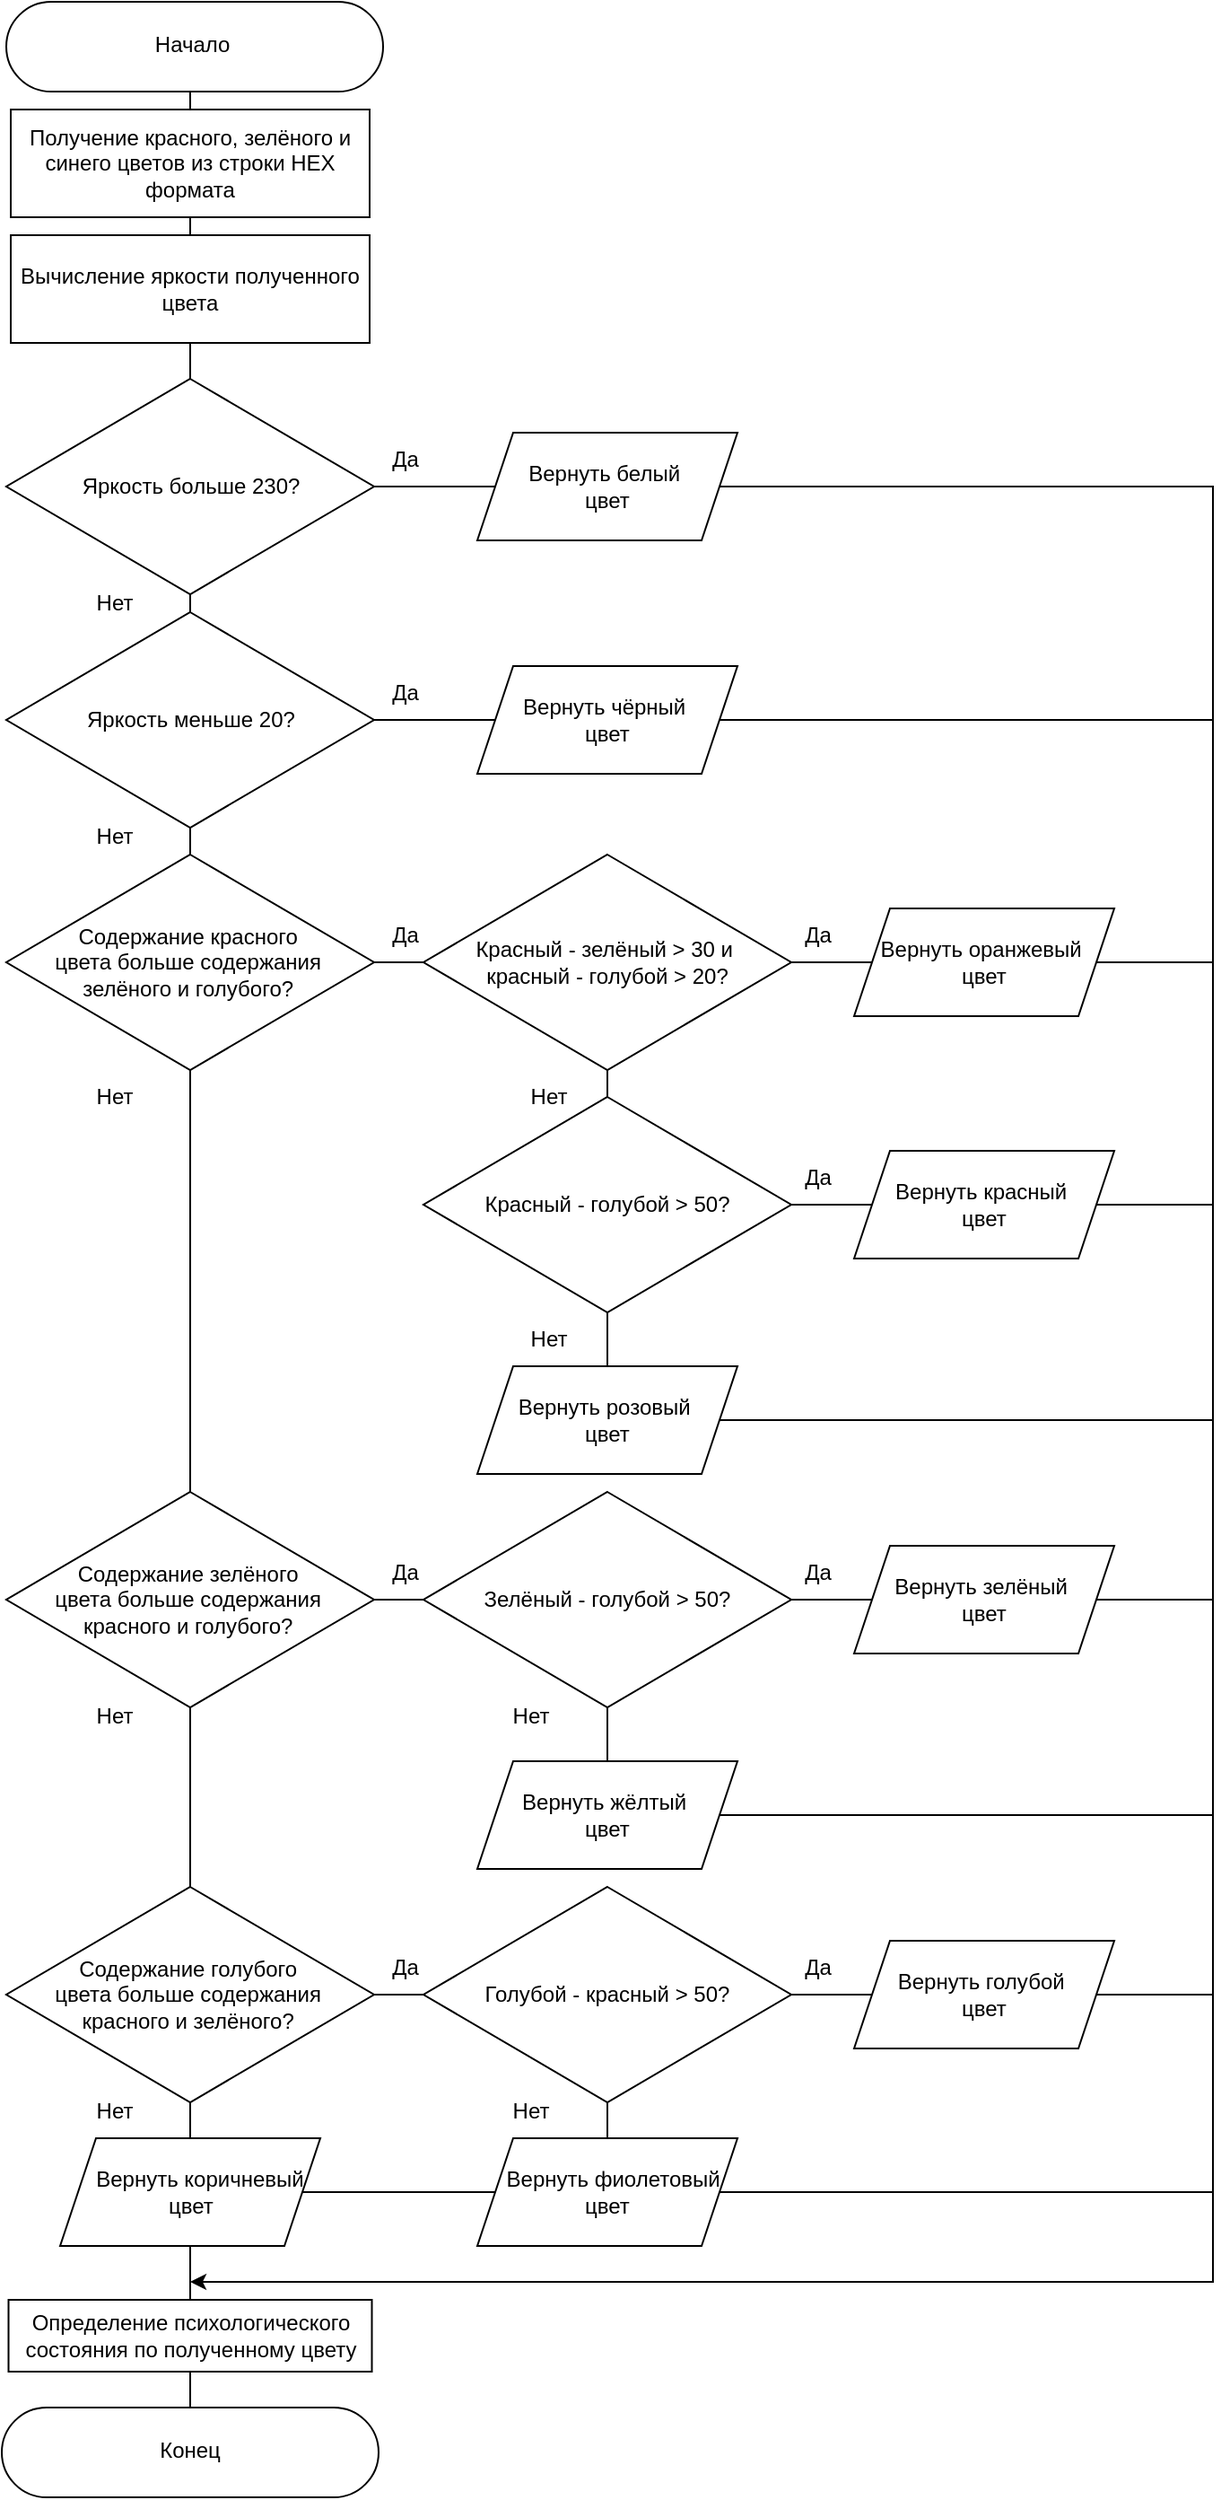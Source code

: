 <mxfile version="24.4.0" type="device">
  <diagram id="C5RBs43oDa-KdzZeNtuy" name="Page-1">
    <mxGraphModel dx="1661" dy="868" grid="1" gridSize="10" guides="1" tooltips="1" connect="1" arrows="1" fold="1" page="1" pageScale="1" pageWidth="827" pageHeight="1169" math="0" shadow="0">
      <root>
        <mxCell id="WIyWlLk6GJQsqaUBKTNV-0" />
        <mxCell id="WIyWlLk6GJQsqaUBKTNV-1" parent="WIyWlLk6GJQsqaUBKTNV-0" />
        <mxCell id="u6XI-dJovtT7sG6YAIfk-0" value="Получение красного, зелёного и синего цветов из строки HEX формата" style="rounded=0;whiteSpace=wrap;html=1;" parent="WIyWlLk6GJQsqaUBKTNV-1" vertex="1">
          <mxGeometry x="80" y="70" width="200" height="60" as="geometry" />
        </mxCell>
        <mxCell id="u6XI-dJovtT7sG6YAIfk-1" value="Вычисление яркости полученного цвета" style="rounded=0;whiteSpace=wrap;html=1;" parent="WIyWlLk6GJQsqaUBKTNV-1" vertex="1">
          <mxGeometry x="80" y="140" width="200" height="60" as="geometry" />
        </mxCell>
        <mxCell id="u6XI-dJovtT7sG6YAIfk-3" value="Вернуть белый&amp;nbsp;&lt;div&gt;цвет&lt;/div&gt;" style="shape=parallelogram;perimeter=parallelogramPerimeter;whiteSpace=wrap;html=1;fixedSize=1;" parent="WIyWlLk6GJQsqaUBKTNV-1" vertex="1">
          <mxGeometry x="340" y="250" width="145" height="60" as="geometry" />
        </mxCell>
        <mxCell id="u6XI-dJovtT7sG6YAIfk-5" value="Вернуть чёрный&amp;nbsp;&lt;div&gt;цвет&lt;/div&gt;" style="shape=parallelogram;perimeter=parallelogramPerimeter;whiteSpace=wrap;html=1;fixedSize=1;" parent="WIyWlLk6GJQsqaUBKTNV-1" vertex="1">
          <mxGeometry x="340" y="380" width="145" height="60" as="geometry" />
        </mxCell>
        <mxCell id="u6XI-dJovtT7sG6YAIfk-7" value="Содержание красного&amp;nbsp;&lt;div&gt;цвета больше содержания&amp;nbsp;&lt;div&gt;зелёного и голубого?&amp;nbsp;&lt;/div&gt;&lt;/div&gt;" style="rhombus;whiteSpace=wrap;html=1;" parent="WIyWlLk6GJQsqaUBKTNV-1" vertex="1">
          <mxGeometry x="77.5" y="485" width="205" height="120" as="geometry" />
        </mxCell>
        <mxCell id="u6XI-dJovtT7sG6YAIfk-8" value="Красный - зелёный &amp;gt; 30 и&amp;nbsp;&lt;div&gt;красный - голубой &amp;gt; 20?&lt;/div&gt;" style="rhombus;whiteSpace=wrap;html=1;" parent="WIyWlLk6GJQsqaUBKTNV-1" vertex="1">
          <mxGeometry x="310" y="485" width="205" height="120" as="geometry" />
        </mxCell>
        <mxCell id="u6XI-dJovtT7sG6YAIfk-9" value="Вернуть оранжевый&amp;nbsp;&lt;div&gt;цвет&lt;/div&gt;" style="shape=parallelogram;perimeter=parallelogramPerimeter;whiteSpace=wrap;html=1;fixedSize=1;" parent="WIyWlLk6GJQsqaUBKTNV-1" vertex="1">
          <mxGeometry x="550" y="515" width="145" height="60" as="geometry" />
        </mxCell>
        <mxCell id="u6XI-dJovtT7sG6YAIfk-10" value="Красный - голубой &amp;gt; 50&lt;span style=&quot;background-color: initial;&quot;&gt;?&lt;/span&gt;" style="rhombus;whiteSpace=wrap;html=1;" parent="WIyWlLk6GJQsqaUBKTNV-1" vertex="1">
          <mxGeometry x="310" y="620" width="205" height="120" as="geometry" />
        </mxCell>
        <mxCell id="u6XI-dJovtT7sG6YAIfk-11" value="Вернуть красный&amp;nbsp;&lt;div&gt;цвет&lt;/div&gt;" style="shape=parallelogram;perimeter=parallelogramPerimeter;whiteSpace=wrap;html=1;fixedSize=1;" parent="WIyWlLk6GJQsqaUBKTNV-1" vertex="1">
          <mxGeometry x="550" y="650" width="145" height="60" as="geometry" />
        </mxCell>
        <mxCell id="u6XI-dJovtT7sG6YAIfk-12" value="Вернуть розовый&amp;nbsp;&lt;div&gt;цвет&lt;/div&gt;" style="shape=parallelogram;perimeter=parallelogramPerimeter;whiteSpace=wrap;html=1;fixedSize=1;" parent="WIyWlLk6GJQsqaUBKTNV-1" vertex="1">
          <mxGeometry x="340" y="770" width="145" height="60" as="geometry" />
        </mxCell>
        <mxCell id="u6XI-dJovtT7sG6YAIfk-13" value="Содержание зелёного&amp;nbsp;&lt;div&gt;цвета больше содержания&amp;nbsp;&lt;div&gt;красного и голубого?&amp;nbsp;&lt;/div&gt;&lt;/div&gt;" style="rhombus;whiteSpace=wrap;html=1;" parent="WIyWlLk6GJQsqaUBKTNV-1" vertex="1">
          <mxGeometry x="77.5" y="840" width="205" height="120" as="geometry" />
        </mxCell>
        <mxCell id="u6XI-dJovtT7sG6YAIfk-14" value="Зелёный - голубой &amp;gt; 50&lt;span style=&quot;background-color: initial;&quot;&gt;?&lt;/span&gt;" style="rhombus;whiteSpace=wrap;html=1;" parent="WIyWlLk6GJQsqaUBKTNV-1" vertex="1">
          <mxGeometry x="310" y="840" width="205" height="120" as="geometry" />
        </mxCell>
        <mxCell id="u6XI-dJovtT7sG6YAIfk-15" value="Вернуть зелёный&amp;nbsp;&lt;div&gt;цвет&lt;/div&gt;" style="shape=parallelogram;perimeter=parallelogramPerimeter;whiteSpace=wrap;html=1;fixedSize=1;" parent="WIyWlLk6GJQsqaUBKTNV-1" vertex="1">
          <mxGeometry x="550" y="870" width="145" height="60" as="geometry" />
        </mxCell>
        <mxCell id="u6XI-dJovtT7sG6YAIfk-16" value="Вернуть жёлтый&amp;nbsp;&lt;div&gt;цвет&lt;/div&gt;" style="shape=parallelogram;perimeter=parallelogramPerimeter;whiteSpace=wrap;html=1;fixedSize=1;" parent="WIyWlLk6GJQsqaUBKTNV-1" vertex="1">
          <mxGeometry x="340" y="990" width="145" height="60" as="geometry" />
        </mxCell>
        <mxCell id="u6XI-dJovtT7sG6YAIfk-17" value="Содержание голубого&amp;nbsp;&lt;div&gt;цвета больше содержания&amp;nbsp;&lt;div&gt;красного и зелёного?&amp;nbsp;&lt;/div&gt;&lt;/div&gt;" style="rhombus;whiteSpace=wrap;html=1;" parent="WIyWlLk6GJQsqaUBKTNV-1" vertex="1">
          <mxGeometry x="77.5" y="1060" width="205" height="120" as="geometry" />
        </mxCell>
        <mxCell id="u6XI-dJovtT7sG6YAIfk-18" value="Голубой - красный &amp;gt; 50&lt;span style=&quot;background-color: initial;&quot;&gt;?&lt;/span&gt;" style="rhombus;whiteSpace=wrap;html=1;" parent="WIyWlLk6GJQsqaUBKTNV-1" vertex="1">
          <mxGeometry x="310" y="1060" width="205" height="120" as="geometry" />
        </mxCell>
        <mxCell id="u6XI-dJovtT7sG6YAIfk-19" value="Вернуть голубой&amp;nbsp;&lt;br&gt;&lt;div&gt;&lt;span style=&quot;color: rgba(0, 0, 0, 0); font-family: monospace; font-size: 0px; text-align: start; text-wrap: nowrap; background-color: initial;&quot;&gt;%3CmxGraphModel%3E%3Croot%3E%3CmxCell%20id%3D%220%22%2F%3E%3CmxCell%20id%3D%221%22%20parent%3D%220%22%2F%3E%3CmxCell%20id%3D%222%22%20value%3D%22%D0%92%D0%B5%D1%80%D0%BD%D1%83%D1%82%D1%8C%20%D0%B6%D1%91%D0%BB%D1%82%D1%8B%D0%B9%26amp%3Bnbsp%3B%26lt%3Bdiv%26gt%3B%D1%86%D0%B2%D0%B5%D1%82%26lt%3B%2Fdiv%26gt%3B%22%20style%3D%22shape%3Dparallelogram%3Bperimeter%3DparallelogramPerimeter%3BwhiteSpace%3Dwrap%3Bhtml%3D1%3BfixedSize%3D1%3B%22%20vertex%3D%221%22%20parent%3D%221%22%3E%3CmxGeometry%20x%3D%22330%22%20y%3D%22970%22%20width%3D%22145%22%20height%3D%2260%22%20as%3D%22geometry%22%2F%3E%3C%2FmxCell%3E%3C%2Froot%3E%3C%2FmxGraphModel%3E&lt;/span&gt;цвет&lt;/div&gt;" style="shape=parallelogram;perimeter=parallelogramPerimeter;whiteSpace=wrap;html=1;fixedSize=1;" parent="WIyWlLk6GJQsqaUBKTNV-1" vertex="1">
          <mxGeometry x="550" y="1090" width="145" height="60" as="geometry" />
        </mxCell>
        <mxCell id="u6XI-dJovtT7sG6YAIfk-20" value="&amp;nbsp; &amp;nbsp;Вернуть фиолетовый&amp;nbsp;&lt;br&gt;&lt;div&gt;&lt;span style=&quot;color: rgba(0, 0, 0, 0); font-family: monospace; font-size: 0px; text-align: start; text-wrap: nowrap; background-color: initial;&quot;&gt;%3CmxGraphModel%3E%3Croot%3E%3CmxCell%20id%3D%220%22%2F%3E%3CmxCell%20id%3D%221%22%20parent%3D%220%22%2F%3E%3CmxCell%20id%3D%222%22%20value%3D%22%D0%92%D0%B5%D1%80%D0%BD%D1%83%D1%82%D1%8C%20%D0%B6%D1%91%D0%BB%D1%82%D1%8B%D0%B9%26amp%3Bnbsp%3B%26lt%3Bdiv%26gt%3B%D1%86%D0%B2%D0%B5%D1%82%26lt%3B%2Fdiv%26gt%3B%22%20style%3D%22shape%3Dparallelogram%3Bperimeter%3DparallelogramPerimeter%3BwhiteSpace%3Dwrap%3Bhtml%3D1%3BfixedSize%3D1%3B%22%20vertex%3D%221%22%20parent%3D%221%22%3E%3CmxGeometry%20x%3D%22330%22%20y%3D%22970%22%20width%3D%22145%22%20height%3D%2260%22%20as%3D%22geometry%22%2F%3E%3C%2FmxCell%3E%3C%2Froot%3E%3C%2FmxGraphModel%3E&lt;/span&gt;цвет&lt;/div&gt;" style="shape=parallelogram;perimeter=parallelogramPerimeter;whiteSpace=wrap;html=1;fixedSize=1;" parent="WIyWlLk6GJQsqaUBKTNV-1" vertex="1">
          <mxGeometry x="340" y="1200" width="145" height="60" as="geometry" />
        </mxCell>
        <mxCell id="u6XI-dJovtT7sG6YAIfk-21" value="&amp;nbsp; &amp;nbsp;Вернуть коричневый&lt;br&gt;&lt;div&gt;&lt;span style=&quot;color: rgba(0, 0, 0, 0); font-family: monospace; font-size: 0px; text-align: start; text-wrap: nowrap; background-color: initial;&quot;&gt;%3CmxGraphModel%3E%3Croot%3E%3CmxCell%20id%3D%220%22%2F%3E%3CmxCell%20id%3D%221%22%20parent%3D%220%22%2F%3E%3CmxCell%20id%3D%222%22%20value%3D%22%D0%92%D0%B5%D1%80%D0%BD%D1%83%D1%82%D1%8C%20%D0%B6%D1%91%D0%BB%D1%82%D1%8B%D0%B9%26amp%3Bnbsp%3B%26lt%3Bdiv%26gt%3B%D1%86%D0%B2%D0%B5%D1%82%26lt%3B%2Fdiv%26gt%3B%22%20style%3D%22shape%3Dparallelogram%3Bperimeter%3DparallelogramPerimeter%3BwhiteSpace%3Dwrap%3Bhtml%3D1%3BfixedSize%3D1%3B%22%20vertex%3D%221%22%20parent%3D%221%22%3E%3CmxGeometry%20x%3D%22330%22%20y%3D%22970%22%20width%3D%22145%22%20height%3D%2260%22%20as%3D%22geometry%22%2F%3E%3C%2FmxCell%3E%3C%2Froot%3E%3C%2FmxGraphModel%3E&lt;/span&gt;цвет&lt;/div&gt;" style="shape=parallelogram;perimeter=parallelogramPerimeter;whiteSpace=wrap;html=1;fixedSize=1;" parent="WIyWlLk6GJQsqaUBKTNV-1" vertex="1">
          <mxGeometry x="107.5" y="1200" width="145" height="60" as="geometry" />
        </mxCell>
        <mxCell id="u6XI-dJovtT7sG6YAIfk-25" value="" style="endArrow=none;html=1;rounded=0;exitX=0.5;exitY=0;exitDx=0;exitDy=0;entryX=0.488;entryY=0.994;entryDx=0;entryDy=0;entryPerimeter=0;" parent="WIyWlLk6GJQsqaUBKTNV-1" source="u6XI-dJovtT7sG6YAIfk-0" target="FxWy3S0wNq0ULgGaOXV3-0" edge="1">
          <mxGeometry width="50" height="50" relative="1" as="geometry">
            <mxPoint x="350" y="90" as="sourcePoint" />
            <mxPoint x="180" y="60" as="targetPoint" />
          </mxGeometry>
        </mxCell>
        <mxCell id="u6XI-dJovtT7sG6YAIfk-26" value="" style="endArrow=none;html=1;rounded=0;exitX=0.5;exitY=0;exitDx=0;exitDy=0;entryX=0.5;entryY=1;entryDx=0;entryDy=0;" parent="WIyWlLk6GJQsqaUBKTNV-1" source="u6XI-dJovtT7sG6YAIfk-1" target="u6XI-dJovtT7sG6YAIfk-0" edge="1">
          <mxGeometry width="50" height="50" relative="1" as="geometry">
            <mxPoint x="179.76" y="140" as="sourcePoint" />
            <mxPoint x="179.76" y="130" as="targetPoint" />
          </mxGeometry>
        </mxCell>
        <mxCell id="u6XI-dJovtT7sG6YAIfk-27" value="" style="endArrow=none;html=1;rounded=0;exitX=0.5;exitY=0;exitDx=0;exitDy=0;entryX=0.5;entryY=1;entryDx=0;entryDy=0;" parent="WIyWlLk6GJQsqaUBKTNV-1" source="u6XI-dJovtT7sG6YAIfk-49" target="u6XI-dJovtT7sG6YAIfk-1" edge="1">
          <mxGeometry width="50" height="50" relative="1" as="geometry">
            <mxPoint x="178.75" y="220" as="sourcePoint" />
            <mxPoint x="330" y="200" as="targetPoint" />
          </mxGeometry>
        </mxCell>
        <mxCell id="u6XI-dJovtT7sG6YAIfk-28" value="" style="endArrow=none;html=1;rounded=0;exitX=1;exitY=0.5;exitDx=0;exitDy=0;" parent="WIyWlLk6GJQsqaUBKTNV-1" edge="1">
          <mxGeometry width="50" height="50" relative="1" as="geometry">
            <mxPoint x="280" y="280" as="sourcePoint" />
            <mxPoint x="350" y="280" as="targetPoint" />
          </mxGeometry>
        </mxCell>
        <mxCell id="u6XI-dJovtT7sG6YAIfk-39" value="" style="endArrow=none;html=1;rounded=0;exitX=1;exitY=0.5;exitDx=0;exitDy=0;" parent="WIyWlLk6GJQsqaUBKTNV-1" source="u6XI-dJovtT7sG6YAIfk-5" edge="1">
          <mxGeometry width="50" height="50" relative="1" as="geometry">
            <mxPoint x="475" y="410" as="sourcePoint" />
            <mxPoint x="750" y="410" as="targetPoint" />
          </mxGeometry>
        </mxCell>
        <mxCell id="u6XI-dJovtT7sG6YAIfk-40" value="" style="endArrow=none;html=1;rounded=0;exitX=1;exitY=0.5;exitDx=0;exitDy=0;entryX=0;entryY=0.5;entryDx=0;entryDy=0;" parent="WIyWlLk6GJQsqaUBKTNV-1" source="u6XI-dJovtT7sG6YAIfk-9" edge="1">
          <mxGeometry width="50" height="50" relative="1" as="geometry">
            <mxPoint x="695" y="460" as="sourcePoint" />
            <mxPoint x="750" y="545" as="targetPoint" />
          </mxGeometry>
        </mxCell>
        <mxCell id="u6XI-dJovtT7sG6YAIfk-41" value="" style="endArrow=none;html=1;rounded=0;exitX=1;exitY=0.5;exitDx=0;exitDy=0;entryX=0;entryY=0.5;entryDx=0;entryDy=0;" parent="WIyWlLk6GJQsqaUBKTNV-1" source="u6XI-dJovtT7sG6YAIfk-11" edge="1">
          <mxGeometry width="50" height="50" relative="1" as="geometry">
            <mxPoint x="695" y="550" as="sourcePoint" />
            <mxPoint x="750" y="680" as="targetPoint" />
          </mxGeometry>
        </mxCell>
        <mxCell id="u6XI-dJovtT7sG6YAIfk-42" value="" style="endArrow=none;html=1;rounded=0;exitX=1;exitY=0.5;exitDx=0;exitDy=0;" parent="WIyWlLk6GJQsqaUBKTNV-1" source="u6XI-dJovtT7sG6YAIfk-12" edge="1">
          <mxGeometry width="50" height="50" relative="1" as="geometry">
            <mxPoint x="510" y="799.5" as="sourcePoint" />
            <mxPoint x="750" y="800" as="targetPoint" />
          </mxGeometry>
        </mxCell>
        <mxCell id="u6XI-dJovtT7sG6YAIfk-43" value="" style="endArrow=none;html=1;rounded=0;exitX=1;exitY=0.5;exitDx=0;exitDy=0;entryX=0;entryY=0.5;entryDx=0;entryDy=0;" parent="WIyWlLk6GJQsqaUBKTNV-1" source="u6XI-dJovtT7sG6YAIfk-15" edge="1">
          <mxGeometry width="50" height="50" relative="1" as="geometry">
            <mxPoint x="485" y="810" as="sourcePoint" />
            <mxPoint x="750" y="900.0" as="targetPoint" />
          </mxGeometry>
        </mxCell>
        <mxCell id="u6XI-dJovtT7sG6YAIfk-44" value="" style="endArrow=none;html=1;rounded=0;exitX=1;exitY=0.5;exitDx=0;exitDy=0;" parent="WIyWlLk6GJQsqaUBKTNV-1" source="u6XI-dJovtT7sG6YAIfk-16" edge="1">
          <mxGeometry width="50" height="50" relative="1" as="geometry">
            <mxPoint x="500" y="1019.5" as="sourcePoint" />
            <mxPoint x="750" y="1020" as="targetPoint" />
          </mxGeometry>
        </mxCell>
        <mxCell id="u6XI-dJovtT7sG6YAIfk-45" value="" style="endArrow=none;html=1;rounded=0;exitX=1;exitY=0.5;exitDx=0;exitDy=0;entryX=0;entryY=0.5;entryDx=0;entryDy=0;" parent="WIyWlLk6GJQsqaUBKTNV-1" target="u6XI-dJovtT7sG6YAIfk-5" edge="1">
          <mxGeometry width="50" height="50" relative="1" as="geometry">
            <mxPoint x="280" y="410" as="sourcePoint" />
            <mxPoint x="394.5" y="350" as="targetPoint" />
          </mxGeometry>
        </mxCell>
        <mxCell id="u6XI-dJovtT7sG6YAIfk-46" value="" style="endArrow=none;html=1;rounded=0;exitX=1;exitY=0.5;exitDx=0;exitDy=0;entryX=0;entryY=0.5;entryDx=0;entryDy=0;" parent="WIyWlLk6GJQsqaUBKTNV-1" source="u6XI-dJovtT7sG6YAIfk-7" target="u6XI-dJovtT7sG6YAIfk-8" edge="1">
          <mxGeometry width="50" height="50" relative="1" as="geometry">
            <mxPoint x="289" y="420" as="sourcePoint" />
            <mxPoint x="360" y="420" as="targetPoint" />
          </mxGeometry>
        </mxCell>
        <mxCell id="u6XI-dJovtT7sG6YAIfk-47" value="" style="endArrow=none;html=1;rounded=0;entryX=0.5;entryY=0;entryDx=0;entryDy=0;exitX=0.5;exitY=1;exitDx=0;exitDy=0;" parent="WIyWlLk6GJQsqaUBKTNV-1" source="u6XI-dJovtT7sG6YAIfk-49" target="u6XI-dJovtT7sG6YAIfk-48" edge="1">
          <mxGeometry width="50" height="50" relative="1" as="geometry">
            <mxPoint x="178.75" y="340" as="sourcePoint" />
            <mxPoint x="178.75" y="350" as="targetPoint" />
          </mxGeometry>
        </mxCell>
        <mxCell id="u6XI-dJovtT7sG6YAIfk-48" value="Яркость меньше 20?" style="rhombus;whiteSpace=wrap;html=1;" parent="WIyWlLk6GJQsqaUBKTNV-1" vertex="1">
          <mxGeometry x="77.5" y="350" width="205" height="120" as="geometry" />
        </mxCell>
        <mxCell id="u6XI-dJovtT7sG6YAIfk-49" value="Яркость больше 230?" style="rhombus;whiteSpace=wrap;html=1;" parent="WIyWlLk6GJQsqaUBKTNV-1" vertex="1">
          <mxGeometry x="77.5" y="220" width="205" height="120" as="geometry" />
        </mxCell>
        <mxCell id="u6XI-dJovtT7sG6YAIfk-50" value="" style="endArrow=none;html=1;rounded=0;exitX=0.5;exitY=1;exitDx=0;exitDy=0;entryX=0.5;entryY=0;entryDx=0;entryDy=0;" parent="WIyWlLk6GJQsqaUBKTNV-1" source="u6XI-dJovtT7sG6YAIfk-48" target="u6XI-dJovtT7sG6YAIfk-7" edge="1">
          <mxGeometry width="50" height="50" relative="1" as="geometry">
            <mxPoint x="290" y="420" as="sourcePoint" />
            <mxPoint x="360" y="420" as="targetPoint" />
          </mxGeometry>
        </mxCell>
        <mxCell id="u6XI-dJovtT7sG6YAIfk-51" value="" style="endArrow=none;html=1;rounded=0;exitX=0.5;exitY=1;exitDx=0;exitDy=0;entryX=0.5;entryY=0;entryDx=0;entryDy=0;" parent="WIyWlLk6GJQsqaUBKTNV-1" source="u6XI-dJovtT7sG6YAIfk-7" target="u6XI-dJovtT7sG6YAIfk-13" edge="1">
          <mxGeometry width="50" height="50" relative="1" as="geometry">
            <mxPoint x="180" y="660" as="sourcePoint" />
            <mxPoint x="250" y="660" as="targetPoint" />
          </mxGeometry>
        </mxCell>
        <mxCell id="u6XI-dJovtT7sG6YAIfk-52" value="" style="endArrow=none;html=1;rounded=0;exitX=0.5;exitY=1;exitDx=0;exitDy=0;entryX=0.5;entryY=0;entryDx=0;entryDy=0;" parent="WIyWlLk6GJQsqaUBKTNV-1" source="u6XI-dJovtT7sG6YAIfk-8" target="u6XI-dJovtT7sG6YAIfk-10" edge="1">
          <mxGeometry width="50" height="50" relative="1" as="geometry">
            <mxPoint x="293" y="555" as="sourcePoint" />
            <mxPoint x="320" y="555" as="targetPoint" />
          </mxGeometry>
        </mxCell>
        <mxCell id="u6XI-dJovtT7sG6YAIfk-53" value="" style="endArrow=none;html=1;rounded=0;entryX=0;entryY=0.5;entryDx=0;entryDy=0;exitX=1;exitY=0.5;exitDx=0;exitDy=0;" parent="WIyWlLk6GJQsqaUBKTNV-1" source="u6XI-dJovtT7sG6YAIfk-8" target="u6XI-dJovtT7sG6YAIfk-9" edge="1">
          <mxGeometry width="50" height="50" relative="1" as="geometry">
            <mxPoint x="293" y="555" as="sourcePoint" />
            <mxPoint x="320" y="555" as="targetPoint" />
          </mxGeometry>
        </mxCell>
        <mxCell id="u6XI-dJovtT7sG6YAIfk-54" value="" style="endArrow=none;html=1;rounded=0;entryX=0;entryY=0.5;entryDx=0;entryDy=0;" parent="WIyWlLk6GJQsqaUBKTNV-1" target="u6XI-dJovtT7sG6YAIfk-11" edge="1">
          <mxGeometry width="50" height="50" relative="1" as="geometry">
            <mxPoint x="515" y="680" as="sourcePoint" />
            <mxPoint x="570" y="555" as="targetPoint" />
          </mxGeometry>
        </mxCell>
        <mxCell id="u6XI-dJovtT7sG6YAIfk-55" value="" style="endArrow=none;html=1;rounded=0;entryX=0.5;entryY=0;entryDx=0;entryDy=0;exitX=0.5;exitY=1;exitDx=0;exitDy=0;" parent="WIyWlLk6GJQsqaUBKTNV-1" source="u6XI-dJovtT7sG6YAIfk-10" target="u6XI-dJovtT7sG6YAIfk-12" edge="1">
          <mxGeometry width="50" height="50" relative="1" as="geometry">
            <mxPoint x="525" y="690" as="sourcePoint" />
            <mxPoint x="570" y="690" as="targetPoint" />
          </mxGeometry>
        </mxCell>
        <mxCell id="u6XI-dJovtT7sG6YAIfk-56" value="" style="endArrow=none;html=1;rounded=0;exitX=1;exitY=0.5;exitDx=0;exitDy=0;entryX=0;entryY=0.5;entryDx=0;entryDy=0;" parent="WIyWlLk6GJQsqaUBKTNV-1" source="u6XI-dJovtT7sG6YAIfk-13" target="u6XI-dJovtT7sG6YAIfk-14" edge="1">
          <mxGeometry width="50" height="50" relative="1" as="geometry">
            <mxPoint x="485" y="810" as="sourcePoint" />
            <mxPoint x="603" y="810" as="targetPoint" />
          </mxGeometry>
        </mxCell>
        <mxCell id="u6XI-dJovtT7sG6YAIfk-57" value="" style="endArrow=none;html=1;rounded=0;exitX=1;exitY=0.5;exitDx=0;exitDy=0;entryX=0;entryY=0.5;entryDx=0;entryDy=0;" parent="WIyWlLk6GJQsqaUBKTNV-1" source="u6XI-dJovtT7sG6YAIfk-14" target="u6XI-dJovtT7sG6YAIfk-15" edge="1">
          <mxGeometry width="50" height="50" relative="1" as="geometry">
            <mxPoint x="485" y="810" as="sourcePoint" />
            <mxPoint x="603" y="810" as="targetPoint" />
          </mxGeometry>
        </mxCell>
        <mxCell id="u6XI-dJovtT7sG6YAIfk-58" value="" style="endArrow=none;html=1;rounded=0;exitX=0.5;exitY=1;exitDx=0;exitDy=0;entryX=0.5;entryY=0;entryDx=0;entryDy=0;" parent="WIyWlLk6GJQsqaUBKTNV-1" source="u6XI-dJovtT7sG6YAIfk-14" target="u6XI-dJovtT7sG6YAIfk-16" edge="1">
          <mxGeometry width="50" height="50" relative="1" as="geometry">
            <mxPoint x="525" y="910" as="sourcePoint" />
            <mxPoint x="570" y="910" as="targetPoint" />
          </mxGeometry>
        </mxCell>
        <mxCell id="u6XI-dJovtT7sG6YAIfk-59" value="" style="endArrow=none;html=1;rounded=0;exitX=0.5;exitY=1;exitDx=0;exitDy=0;entryX=0.5;entryY=0;entryDx=0;entryDy=0;" parent="WIyWlLk6GJQsqaUBKTNV-1" source="u6XI-dJovtT7sG6YAIfk-13" target="u6XI-dJovtT7sG6YAIfk-17" edge="1">
          <mxGeometry width="50" height="50" relative="1" as="geometry">
            <mxPoint x="423" y="970" as="sourcePoint" />
            <mxPoint x="423" y="1000" as="targetPoint" />
          </mxGeometry>
        </mxCell>
        <mxCell id="u6XI-dJovtT7sG6YAIfk-60" value="" style="endArrow=none;html=1;rounded=0;exitX=0;exitY=0.5;exitDx=0;exitDy=0;" parent="WIyWlLk6GJQsqaUBKTNV-1" source="u6XI-dJovtT7sG6YAIfk-19" edge="1">
          <mxGeometry width="50" height="50" relative="1" as="geometry">
            <mxPoint x="423" y="970" as="sourcePoint" />
            <mxPoint x="515" y="1120" as="targetPoint" />
          </mxGeometry>
        </mxCell>
        <mxCell id="u6XI-dJovtT7sG6YAIfk-61" value="" style="endArrow=none;html=1;rounded=0;entryX=1;entryY=0.5;entryDx=0;entryDy=0;exitX=0;exitY=0.5;exitDx=0;exitDy=0;" parent="WIyWlLk6GJQsqaUBKTNV-1" source="u6XI-dJovtT7sG6YAIfk-18" target="u6XI-dJovtT7sG6YAIfk-17" edge="1">
          <mxGeometry width="50" height="50" relative="1" as="geometry">
            <mxPoint x="310" y="1120" as="sourcePoint" />
            <mxPoint x="525" y="1130" as="targetPoint" />
          </mxGeometry>
        </mxCell>
        <mxCell id="u6XI-dJovtT7sG6YAIfk-62" value="" style="endArrow=none;html=1;rounded=0;exitX=0.5;exitY=1;exitDx=0;exitDy=0;entryX=0.5;entryY=0;entryDx=0;entryDy=0;" parent="WIyWlLk6GJQsqaUBKTNV-1" source="u6XI-dJovtT7sG6YAIfk-18" target="u6XI-dJovtT7sG6YAIfk-20" edge="1">
          <mxGeometry width="50" height="50" relative="1" as="geometry">
            <mxPoint x="485" y="1030" as="sourcePoint" />
            <mxPoint x="603" y="1030" as="targetPoint" />
          </mxGeometry>
        </mxCell>
        <mxCell id="u6XI-dJovtT7sG6YAIfk-63" value="" style="endArrow=none;html=1;rounded=0;exitX=0.5;exitY=1;exitDx=0;exitDy=0;entryX=0.5;entryY=0;entryDx=0;entryDy=0;" parent="WIyWlLk6GJQsqaUBKTNV-1" source="u6XI-dJovtT7sG6YAIfk-17" target="u6XI-dJovtT7sG6YAIfk-21" edge="1">
          <mxGeometry width="50" height="50" relative="1" as="geometry">
            <mxPoint x="423" y="1190" as="sourcePoint" />
            <mxPoint x="423" y="1210" as="targetPoint" />
          </mxGeometry>
        </mxCell>
        <mxCell id="u6XI-dJovtT7sG6YAIfk-64" value="" style="endArrow=none;html=1;rounded=0;exitX=0;exitY=0.5;exitDx=0;exitDy=0;entryX=1;entryY=0.5;entryDx=0;entryDy=0;" parent="WIyWlLk6GJQsqaUBKTNV-1" target="u6XI-dJovtT7sG6YAIfk-19" edge="1">
          <mxGeometry width="50" height="50" relative="1" as="geometry">
            <mxPoint x="750" y="1120" as="sourcePoint" />
            <mxPoint x="525" y="1130" as="targetPoint" />
          </mxGeometry>
        </mxCell>
        <mxCell id="u6XI-dJovtT7sG6YAIfk-65" value="" style="endArrow=none;html=1;rounded=0;exitX=0;exitY=0.5;exitDx=0;exitDy=0;entryX=1;entryY=0.5;entryDx=0;entryDy=0;" parent="WIyWlLk6GJQsqaUBKTNV-1" source="u6XI-dJovtT7sG6YAIfk-20" target="u6XI-dJovtT7sG6YAIfk-21" edge="1">
          <mxGeometry width="50" height="50" relative="1" as="geometry">
            <mxPoint x="570" y="1130" as="sourcePoint" />
            <mxPoint x="525" y="1130" as="targetPoint" />
          </mxGeometry>
        </mxCell>
        <mxCell id="u6XI-dJovtT7sG6YAIfk-66" value="" style="endArrow=none;html=1;rounded=0;entryX=1;entryY=0.5;entryDx=0;entryDy=0;" parent="WIyWlLk6GJQsqaUBKTNV-1" target="u6XI-dJovtT7sG6YAIfk-20" edge="1">
          <mxGeometry width="50" height="50" relative="1" as="geometry">
            <mxPoint x="750" y="1230" as="sourcePoint" />
            <mxPoint x="253" y="1240" as="targetPoint" />
          </mxGeometry>
        </mxCell>
        <mxCell id="u6XI-dJovtT7sG6YAIfk-68" value="Да" style="text;html=1;align=center;verticalAlign=middle;whiteSpace=wrap;rounded=0;" parent="WIyWlLk6GJQsqaUBKTNV-1" vertex="1">
          <mxGeometry x="270" y="250" width="60" height="30" as="geometry" />
        </mxCell>
        <mxCell id="u6XI-dJovtT7sG6YAIfk-69" value="Нет" style="text;html=1;align=center;verticalAlign=middle;whiteSpace=wrap;rounded=0;" parent="WIyWlLk6GJQsqaUBKTNV-1" vertex="1">
          <mxGeometry x="107.5" y="330" width="60" height="30" as="geometry" />
        </mxCell>
        <mxCell id="u6XI-dJovtT7sG6YAIfk-70" value="Нет" style="text;html=1;align=center;verticalAlign=middle;whiteSpace=wrap;rounded=0;" parent="WIyWlLk6GJQsqaUBKTNV-1" vertex="1">
          <mxGeometry x="107.5" y="605" width="60" height="30" as="geometry" />
        </mxCell>
        <mxCell id="u6XI-dJovtT7sG6YAIfk-71" value="Нет" style="text;html=1;align=center;verticalAlign=middle;whiteSpace=wrap;rounded=0;" parent="WIyWlLk6GJQsqaUBKTNV-1" vertex="1">
          <mxGeometry x="107.5" y="460" width="60" height="30" as="geometry" />
        </mxCell>
        <mxCell id="u6XI-dJovtT7sG6YAIfk-72" value="Нет" style="text;html=1;align=center;verticalAlign=middle;whiteSpace=wrap;rounded=0;" parent="WIyWlLk6GJQsqaUBKTNV-1" vertex="1">
          <mxGeometry x="350" y="605" width="60" height="30" as="geometry" />
        </mxCell>
        <mxCell id="u6XI-dJovtT7sG6YAIfk-73" value="Нет" style="text;html=1;align=center;verticalAlign=middle;whiteSpace=wrap;rounded=0;" parent="WIyWlLk6GJQsqaUBKTNV-1" vertex="1">
          <mxGeometry x="107.5" y="950" width="60" height="30" as="geometry" />
        </mxCell>
        <mxCell id="u6XI-dJovtT7sG6YAIfk-74" value="Нет" style="text;html=1;align=center;verticalAlign=middle;whiteSpace=wrap;rounded=0;" parent="WIyWlLk6GJQsqaUBKTNV-1" vertex="1">
          <mxGeometry x="340" y="950" width="60" height="30" as="geometry" />
        </mxCell>
        <mxCell id="u6XI-dJovtT7sG6YAIfk-75" value="Нет" style="text;html=1;align=center;verticalAlign=middle;whiteSpace=wrap;rounded=0;" parent="WIyWlLk6GJQsqaUBKTNV-1" vertex="1">
          <mxGeometry x="350" y="740" width="60" height="30" as="geometry" />
        </mxCell>
        <mxCell id="u6XI-dJovtT7sG6YAIfk-76" value="Нет" style="text;html=1;align=center;verticalAlign=middle;whiteSpace=wrap;rounded=0;" parent="WIyWlLk6GJQsqaUBKTNV-1" vertex="1">
          <mxGeometry x="107.5" y="1170" width="60" height="30" as="geometry" />
        </mxCell>
        <mxCell id="u6XI-dJovtT7sG6YAIfk-77" value="Нет" style="text;html=1;align=center;verticalAlign=middle;whiteSpace=wrap;rounded=0;" parent="WIyWlLk6GJQsqaUBKTNV-1" vertex="1">
          <mxGeometry x="340" y="1170" width="60" height="30" as="geometry" />
        </mxCell>
        <mxCell id="u6XI-dJovtT7sG6YAIfk-78" value="Да" style="text;html=1;align=center;verticalAlign=middle;whiteSpace=wrap;rounded=0;" parent="WIyWlLk6GJQsqaUBKTNV-1" vertex="1">
          <mxGeometry x="270" y="380" width="60" height="30" as="geometry" />
        </mxCell>
        <mxCell id="u6XI-dJovtT7sG6YAIfk-79" value="Да" style="text;html=1;align=center;verticalAlign=middle;whiteSpace=wrap;rounded=0;" parent="WIyWlLk6GJQsqaUBKTNV-1" vertex="1">
          <mxGeometry x="270" y="515" width="60" height="30" as="geometry" />
        </mxCell>
        <mxCell id="u6XI-dJovtT7sG6YAIfk-80" value="Да" style="text;html=1;align=center;verticalAlign=middle;whiteSpace=wrap;rounded=0;" parent="WIyWlLk6GJQsqaUBKTNV-1" vertex="1">
          <mxGeometry x="500" y="515" width="60" height="30" as="geometry" />
        </mxCell>
        <mxCell id="u6XI-dJovtT7sG6YAIfk-81" value="Да" style="text;html=1;align=center;verticalAlign=middle;whiteSpace=wrap;rounded=0;" parent="WIyWlLk6GJQsqaUBKTNV-1" vertex="1">
          <mxGeometry x="500" y="650" width="60" height="30" as="geometry" />
        </mxCell>
        <mxCell id="u6XI-dJovtT7sG6YAIfk-82" value="Да" style="text;html=1;align=center;verticalAlign=middle;whiteSpace=wrap;rounded=0;" parent="WIyWlLk6GJQsqaUBKTNV-1" vertex="1">
          <mxGeometry x="500" y="870" width="60" height="30" as="geometry" />
        </mxCell>
        <mxCell id="u6XI-dJovtT7sG6YAIfk-83" value="Да" style="text;html=1;align=center;verticalAlign=middle;whiteSpace=wrap;rounded=0;" parent="WIyWlLk6GJQsqaUBKTNV-1" vertex="1">
          <mxGeometry x="270" y="870" width="60" height="30" as="geometry" />
        </mxCell>
        <mxCell id="u6XI-dJovtT7sG6YAIfk-86" value="Да" style="text;html=1;align=center;verticalAlign=middle;whiteSpace=wrap;rounded=0;" parent="WIyWlLk6GJQsqaUBKTNV-1" vertex="1">
          <mxGeometry x="270" y="1090" width="60" height="30" as="geometry" />
        </mxCell>
        <mxCell id="u6XI-dJovtT7sG6YAIfk-87" value="Да" style="text;html=1;align=center;verticalAlign=middle;whiteSpace=wrap;rounded=0;" parent="WIyWlLk6GJQsqaUBKTNV-1" vertex="1">
          <mxGeometry x="500" y="1090" width="60" height="30" as="geometry" />
        </mxCell>
        <mxCell id="u6XI-dJovtT7sG6YAIfk-88" value="Определение психологического состояния по полученному цвету" style="rounded=0;whiteSpace=wrap;html=1;" parent="WIyWlLk6GJQsqaUBKTNV-1" vertex="1">
          <mxGeometry x="78.75" y="1290" width="202.5" height="40" as="geometry" />
        </mxCell>
        <mxCell id="u6XI-dJovtT7sG6YAIfk-90" value="" style="endArrow=none;html=1;rounded=0;exitX=0.5;exitY=0;exitDx=0;exitDy=0;entryX=0.5;entryY=1;entryDx=0;entryDy=0;" parent="WIyWlLk6GJQsqaUBKTNV-1" source="u6XI-dJovtT7sG6YAIfk-88" target="u6XI-dJovtT7sG6YAIfk-21" edge="1">
          <mxGeometry width="50" height="50" relative="1" as="geometry">
            <mxPoint x="360" y="1240" as="sourcePoint" />
            <mxPoint x="253" y="1240" as="targetPoint" />
          </mxGeometry>
        </mxCell>
        <mxCell id="u6XI-dJovtT7sG6YAIfk-91" value="" style="endArrow=none;html=1;rounded=0;exitX=0.5;exitY=0;exitDx=0;exitDy=0;entryX=0.5;entryY=1;entryDx=0;entryDy=0;" parent="WIyWlLk6GJQsqaUBKTNV-1" source="FxWy3S0wNq0ULgGaOXV3-1" target="u6XI-dJovtT7sG6YAIfk-88" edge="1">
          <mxGeometry width="50" height="50" relative="1" as="geometry">
            <mxPoint x="180" y="1350" as="sourcePoint" />
            <mxPoint x="190" y="1270" as="targetPoint" />
          </mxGeometry>
        </mxCell>
        <mxCell id="FxWy3S0wNq0ULgGaOXV3-0" value="&lt;div style=&quot;&quot;&gt;&amp;nbsp; &amp;nbsp; &amp;nbsp; &amp;nbsp; Начало&lt;/div&gt;" style="html=1;align=center;verticalAlign=top;rounded=1;absoluteArcSize=1;arcSize=50;dashed=0;spacingTop=10;spacingRight=30;whiteSpace=wrap;" parent="WIyWlLk6GJQsqaUBKTNV-1" vertex="1">
          <mxGeometry x="77.5" y="10" width="210" height="50" as="geometry" />
        </mxCell>
        <mxCell id="FxWy3S0wNq0ULgGaOXV3-1" value="&lt;div style=&quot;&quot;&gt;&amp;nbsp; &amp;nbsp; &amp;nbsp; &amp;nbsp; &amp;nbsp;Конец&lt;/div&gt;" style="html=1;align=center;verticalAlign=top;rounded=1;absoluteArcSize=1;arcSize=50;dashed=0;spacingTop=10;spacingRight=30;whiteSpace=wrap;" parent="WIyWlLk6GJQsqaUBKTNV-1" vertex="1">
          <mxGeometry x="75" y="1350" width="210" height="50" as="geometry" />
        </mxCell>
        <mxCell id="taQO2OiM2tO7m5ZKZ11H-1" value="" style="endArrow=classic;html=1;rounded=0;exitX=1;exitY=0.5;exitDx=0;exitDy=0;" edge="1" parent="WIyWlLk6GJQsqaUBKTNV-1" source="u6XI-dJovtT7sG6YAIfk-3">
          <mxGeometry width="50" height="50" relative="1" as="geometry">
            <mxPoint x="530" y="430" as="sourcePoint" />
            <mxPoint x="180" y="1280" as="targetPoint" />
            <Array as="points">
              <mxPoint x="750" y="280" />
              <mxPoint x="750" y="1280" />
            </Array>
          </mxGeometry>
        </mxCell>
      </root>
    </mxGraphModel>
  </diagram>
</mxfile>
